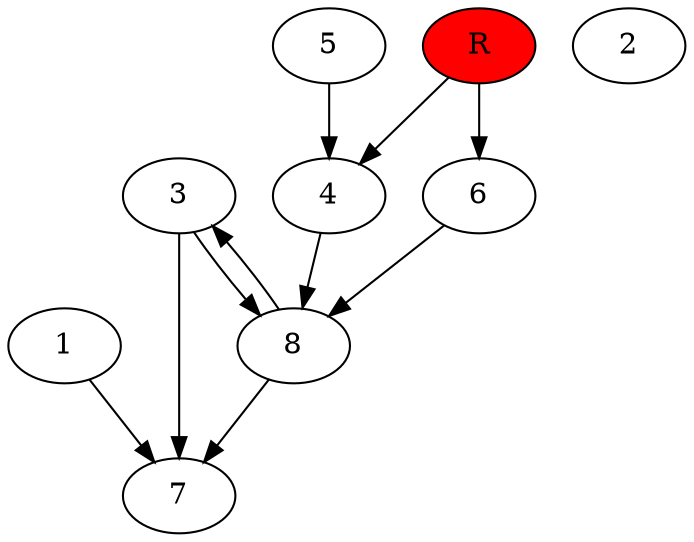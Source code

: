digraph prb12439 {
	1
	2
	3
	4
	5
	6
	7
	8
	R [fillcolor="#ff0000" style=filled]
	1 -> 7
	3 -> 7
	3 -> 8
	4 -> 8
	5 -> 4
	6 -> 8
	8 -> 3
	8 -> 7
	R -> 4
	R -> 6
}
